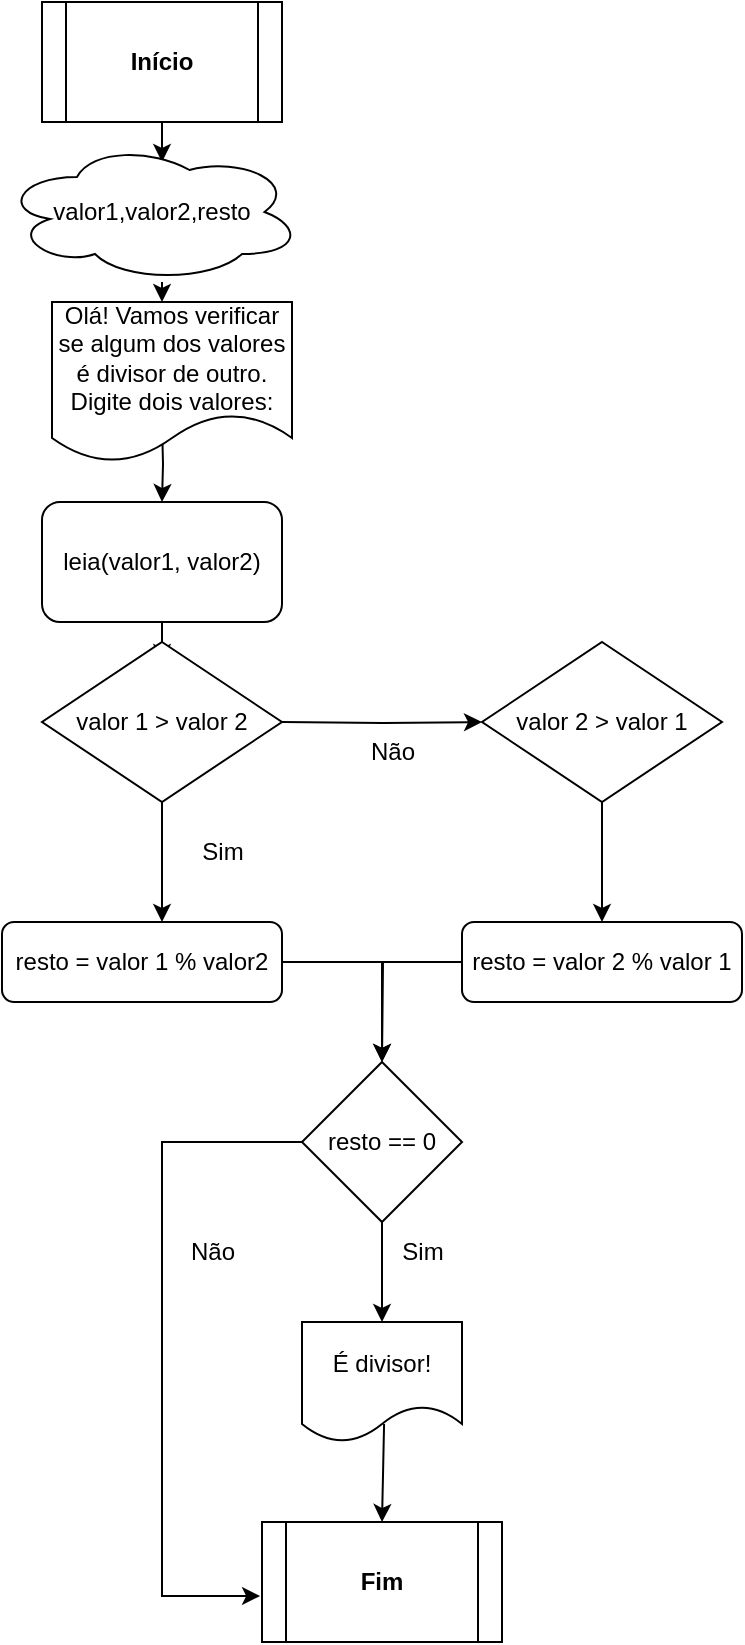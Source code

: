 <mxfile version="21.1.6" type="github">
  <diagram name="Página-1" id="PMkA30IGHcS1QguNRC-0">
    <mxGraphModel dx="1266" dy="722" grid="1" gridSize="10" guides="1" tooltips="1" connect="1" arrows="1" fold="1" page="1" pageScale="1" pageWidth="827" pageHeight="1169" math="0" shadow="0">
      <root>
        <mxCell id="0" />
        <mxCell id="1" parent="0" />
        <mxCell id="HpWv4QzWWLvA39jW5zzy-3" style="edgeStyle=orthogonalEdgeStyle;rounded=0;orthogonalLoop=1;jettySize=auto;html=1;exitX=0.5;exitY=1;exitDx=0;exitDy=0;" parent="1" source="HpWv4QzWWLvA39jW5zzy-1" edge="1">
          <mxGeometry relative="1" as="geometry">
            <mxPoint x="400" y="80" as="targetPoint" />
          </mxGeometry>
        </mxCell>
        <mxCell id="HpWv4QzWWLvA39jW5zzy-1" value="&lt;b&gt;Início&lt;/b&gt;" style="shape=process;whiteSpace=wrap;html=1;backgroundOutline=1;" parent="1" vertex="1">
          <mxGeometry x="340" width="120" height="60" as="geometry" />
        </mxCell>
        <mxCell id="HpWv4QzWWLvA39jW5zzy-2" value="&lt;b&gt;Fim&lt;/b&gt;" style="shape=process;whiteSpace=wrap;html=1;backgroundOutline=1;" parent="1" vertex="1">
          <mxGeometry x="450" y="760" width="120" height="60" as="geometry" />
        </mxCell>
        <mxCell id="HpWv4QzWWLvA39jW5zzy-5" style="edgeStyle=orthogonalEdgeStyle;rounded=0;orthogonalLoop=1;jettySize=auto;html=1;exitX=0.5;exitY=1;exitDx=0;exitDy=0;" parent="1" edge="1">
          <mxGeometry relative="1" as="geometry">
            <mxPoint x="400" y="150" as="targetPoint" />
            <mxPoint x="400" y="140" as="sourcePoint" />
          </mxGeometry>
        </mxCell>
        <mxCell id="HpWv4QzWWLvA39jW5zzy-7" style="edgeStyle=orthogonalEdgeStyle;rounded=0;orthogonalLoop=1;jettySize=auto;html=1;exitX=0.5;exitY=1;exitDx=0;exitDy=0;" parent="1" target="HpWv4QzWWLvA39jW5zzy-8" edge="1">
          <mxGeometry relative="1" as="geometry">
            <mxPoint x="400" y="260" as="targetPoint" />
            <mxPoint x="400" y="210" as="sourcePoint" />
          </mxGeometry>
        </mxCell>
        <mxCell id="HpWv4QzWWLvA39jW5zzy-9" style="edgeStyle=orthogonalEdgeStyle;rounded=0;orthogonalLoop=1;jettySize=auto;html=1;exitX=0.5;exitY=1;exitDx=0;exitDy=0;" parent="1" source="HpWv4QzWWLvA39jW5zzy-8" edge="1">
          <mxGeometry relative="1" as="geometry">
            <mxPoint x="400" y="330" as="targetPoint" />
          </mxGeometry>
        </mxCell>
        <mxCell id="HpWv4QzWWLvA39jW5zzy-8" value="leia(valor1, valor2)" style="rounded=1;whiteSpace=wrap;html=1;" parent="1" vertex="1">
          <mxGeometry x="340" y="250" width="120" height="60" as="geometry" />
        </mxCell>
        <mxCell id="HpWv4QzWWLvA39jW5zzy-11" style="edgeStyle=orthogonalEdgeStyle;rounded=0;orthogonalLoop=1;jettySize=auto;html=1;exitX=1;exitY=0.5;exitDx=0;exitDy=0;" parent="1" source="HbhPbqgNAZLozmaxHgkh-6" edge="1">
          <mxGeometry relative="1" as="geometry">
            <mxPoint x="640" y="360" as="targetPoint" />
            <mxPoint x="460" y="360" as="sourcePoint" />
            <Array as="points">
              <mxPoint x="620" y="360" />
              <mxPoint x="620" y="360" />
            </Array>
          </mxGeometry>
        </mxCell>
        <mxCell id="HpWv4QzWWLvA39jW5zzy-14" value="Não" style="text;html=1;align=center;verticalAlign=middle;resizable=0;points=[];autosize=1;strokeColor=none;fillColor=none;" parent="1" vertex="1">
          <mxGeometry x="490" y="360" width="50" height="30" as="geometry" />
        </mxCell>
        <mxCell id="HbhPbqgNAZLozmaxHgkh-2" value="valor1,valor2,resto" style="ellipse;shape=cloud;whiteSpace=wrap;html=1;" vertex="1" parent="1">
          <mxGeometry x="320" y="70" width="150" height="70" as="geometry" />
        </mxCell>
        <mxCell id="HbhPbqgNAZLozmaxHgkh-4" value="Olá! Vamos verificar se algum dos valores é divisor de outro. Digite dois valores:" style="shape=document;whiteSpace=wrap;html=1;boundedLbl=1;" vertex="1" parent="1">
          <mxGeometry x="345" y="150" width="120" height="80" as="geometry" />
        </mxCell>
        <mxCell id="HbhPbqgNAZLozmaxHgkh-9" style="edgeStyle=orthogonalEdgeStyle;rounded=0;orthogonalLoop=1;jettySize=auto;html=1;exitX=0.5;exitY=1;exitDx=0;exitDy=0;" edge="1" parent="1" source="HbhPbqgNAZLozmaxHgkh-5">
          <mxGeometry relative="1" as="geometry">
            <mxPoint x="400" y="460" as="targetPoint" />
          </mxGeometry>
        </mxCell>
        <mxCell id="HbhPbqgNAZLozmaxHgkh-5" value="valor 1 &amp;gt; valor 2" style="rhombus;whiteSpace=wrap;html=1;" vertex="1" parent="1">
          <mxGeometry x="340" y="320" width="120" height="80" as="geometry" />
        </mxCell>
        <mxCell id="HbhPbqgNAZLozmaxHgkh-7" value="" style="edgeStyle=orthogonalEdgeStyle;rounded=0;orthogonalLoop=1;jettySize=auto;html=1;exitX=1;exitY=0.5;exitDx=0;exitDy=0;" edge="1" parent="1" target="HbhPbqgNAZLozmaxHgkh-6">
          <mxGeometry relative="1" as="geometry">
            <mxPoint x="640" y="360" as="targetPoint" />
            <mxPoint x="460" y="360" as="sourcePoint" />
            <Array as="points" />
          </mxGeometry>
        </mxCell>
        <mxCell id="HbhPbqgNAZLozmaxHgkh-10" style="edgeStyle=orthogonalEdgeStyle;rounded=0;orthogonalLoop=1;jettySize=auto;html=1;exitX=0.5;exitY=1;exitDx=0;exitDy=0;" edge="1" parent="1" source="HbhPbqgNAZLozmaxHgkh-6">
          <mxGeometry relative="1" as="geometry">
            <mxPoint x="620" y="460" as="targetPoint" />
          </mxGeometry>
        </mxCell>
        <mxCell id="HbhPbqgNAZLozmaxHgkh-6" value="valor 2 &amp;gt; valor 1" style="rhombus;whiteSpace=wrap;html=1;" vertex="1" parent="1">
          <mxGeometry x="560" y="320" width="120" height="80" as="geometry" />
        </mxCell>
        <mxCell id="HbhPbqgNAZLozmaxHgkh-11" value="Sim" style="text;html=1;align=center;verticalAlign=middle;resizable=0;points=[];autosize=1;strokeColor=none;fillColor=none;" vertex="1" parent="1">
          <mxGeometry x="410" y="410" width="40" height="30" as="geometry" />
        </mxCell>
        <mxCell id="HbhPbqgNAZLozmaxHgkh-17" style="edgeStyle=orthogonalEdgeStyle;rounded=0;orthogonalLoop=1;jettySize=auto;html=1;exitX=1;exitY=0.5;exitDx=0;exitDy=0;entryX=0.5;entryY=0;entryDx=0;entryDy=0;" edge="1" parent="1" source="HbhPbqgNAZLozmaxHgkh-12" target="HbhPbqgNAZLozmaxHgkh-16">
          <mxGeometry relative="1" as="geometry" />
        </mxCell>
        <mxCell id="HbhPbqgNAZLozmaxHgkh-12" value="resto = valor 1 % valor2" style="rounded=1;whiteSpace=wrap;html=1;" vertex="1" parent="1">
          <mxGeometry x="320" y="460" width="140" height="40" as="geometry" />
        </mxCell>
        <mxCell id="HbhPbqgNAZLozmaxHgkh-18" style="edgeStyle=orthogonalEdgeStyle;rounded=0;orthogonalLoop=1;jettySize=auto;html=1;exitX=0;exitY=0.5;exitDx=0;exitDy=0;" edge="1" parent="1" source="HbhPbqgNAZLozmaxHgkh-15">
          <mxGeometry relative="1" as="geometry">
            <mxPoint x="510" y="530" as="targetPoint" />
          </mxGeometry>
        </mxCell>
        <mxCell id="HbhPbqgNAZLozmaxHgkh-15" value="resto = valor 2 % valor 1" style="rounded=1;whiteSpace=wrap;html=1;" vertex="1" parent="1">
          <mxGeometry x="550" y="460" width="140" height="40" as="geometry" />
        </mxCell>
        <mxCell id="HbhPbqgNAZLozmaxHgkh-21" style="edgeStyle=orthogonalEdgeStyle;rounded=0;orthogonalLoop=1;jettySize=auto;html=1;exitX=0.5;exitY=1;exitDx=0;exitDy=0;entryX=0.5;entryY=0;entryDx=0;entryDy=0;" edge="1" parent="1" source="HbhPbqgNAZLozmaxHgkh-16" target="HbhPbqgNAZLozmaxHgkh-19">
          <mxGeometry relative="1" as="geometry" />
        </mxCell>
        <mxCell id="HbhPbqgNAZLozmaxHgkh-23" style="edgeStyle=orthogonalEdgeStyle;rounded=0;orthogonalLoop=1;jettySize=auto;html=1;exitX=0;exitY=0.5;exitDx=0;exitDy=0;entryX=-0.008;entryY=0.617;entryDx=0;entryDy=0;entryPerimeter=0;" edge="1" parent="1" source="HbhPbqgNAZLozmaxHgkh-16" target="HpWv4QzWWLvA39jW5zzy-2">
          <mxGeometry relative="1" as="geometry">
            <Array as="points">
              <mxPoint x="400" y="570" />
              <mxPoint x="400" y="797" />
            </Array>
          </mxGeometry>
        </mxCell>
        <mxCell id="HbhPbqgNAZLozmaxHgkh-16" value="resto == 0" style="rhombus;whiteSpace=wrap;html=1;" vertex="1" parent="1">
          <mxGeometry x="470" y="530" width="80" height="80" as="geometry" />
        </mxCell>
        <mxCell id="HbhPbqgNAZLozmaxHgkh-19" value="É divisor!" style="shape=document;whiteSpace=wrap;html=1;boundedLbl=1;" vertex="1" parent="1">
          <mxGeometry x="470" y="660" width="80" height="60" as="geometry" />
        </mxCell>
        <mxCell id="HbhPbqgNAZLozmaxHgkh-22" value="Sim" style="text;html=1;align=center;verticalAlign=middle;resizable=0;points=[];autosize=1;strokeColor=none;fillColor=none;" vertex="1" parent="1">
          <mxGeometry x="510" y="610" width="40" height="30" as="geometry" />
        </mxCell>
        <mxCell id="HbhPbqgNAZLozmaxHgkh-24" value="Não" style="text;html=1;align=center;verticalAlign=middle;resizable=0;points=[];autosize=1;strokeColor=none;fillColor=none;" vertex="1" parent="1">
          <mxGeometry x="400" y="610" width="50" height="30" as="geometry" />
        </mxCell>
        <mxCell id="HbhPbqgNAZLozmaxHgkh-25" value="" style="endArrow=classic;html=1;rounded=0;exitX=0.513;exitY=0.85;exitDx=0;exitDy=0;exitPerimeter=0;entryX=0.5;entryY=0;entryDx=0;entryDy=0;" edge="1" parent="1" source="HbhPbqgNAZLozmaxHgkh-19" target="HpWv4QzWWLvA39jW5zzy-2">
          <mxGeometry width="50" height="50" relative="1" as="geometry">
            <mxPoint x="390" y="480" as="sourcePoint" />
            <mxPoint x="440" y="430" as="targetPoint" />
          </mxGeometry>
        </mxCell>
      </root>
    </mxGraphModel>
  </diagram>
</mxfile>
